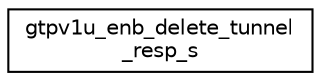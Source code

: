 digraph "Graphical Class Hierarchy"
{
 // LATEX_PDF_SIZE
  edge [fontname="Helvetica",fontsize="10",labelfontname="Helvetica",labelfontsize="10"];
  node [fontname="Helvetica",fontsize="10",shape=record];
  rankdir="LR";
  Node0 [label="gtpv1u_enb_delete_tunnel\l_resp_s",height=0.2,width=0.4,color="black", fillcolor="white", style="filled",URL="$structgtpv1u__enb__delete__tunnel__resp__s.html",tooltip=" "];
}
